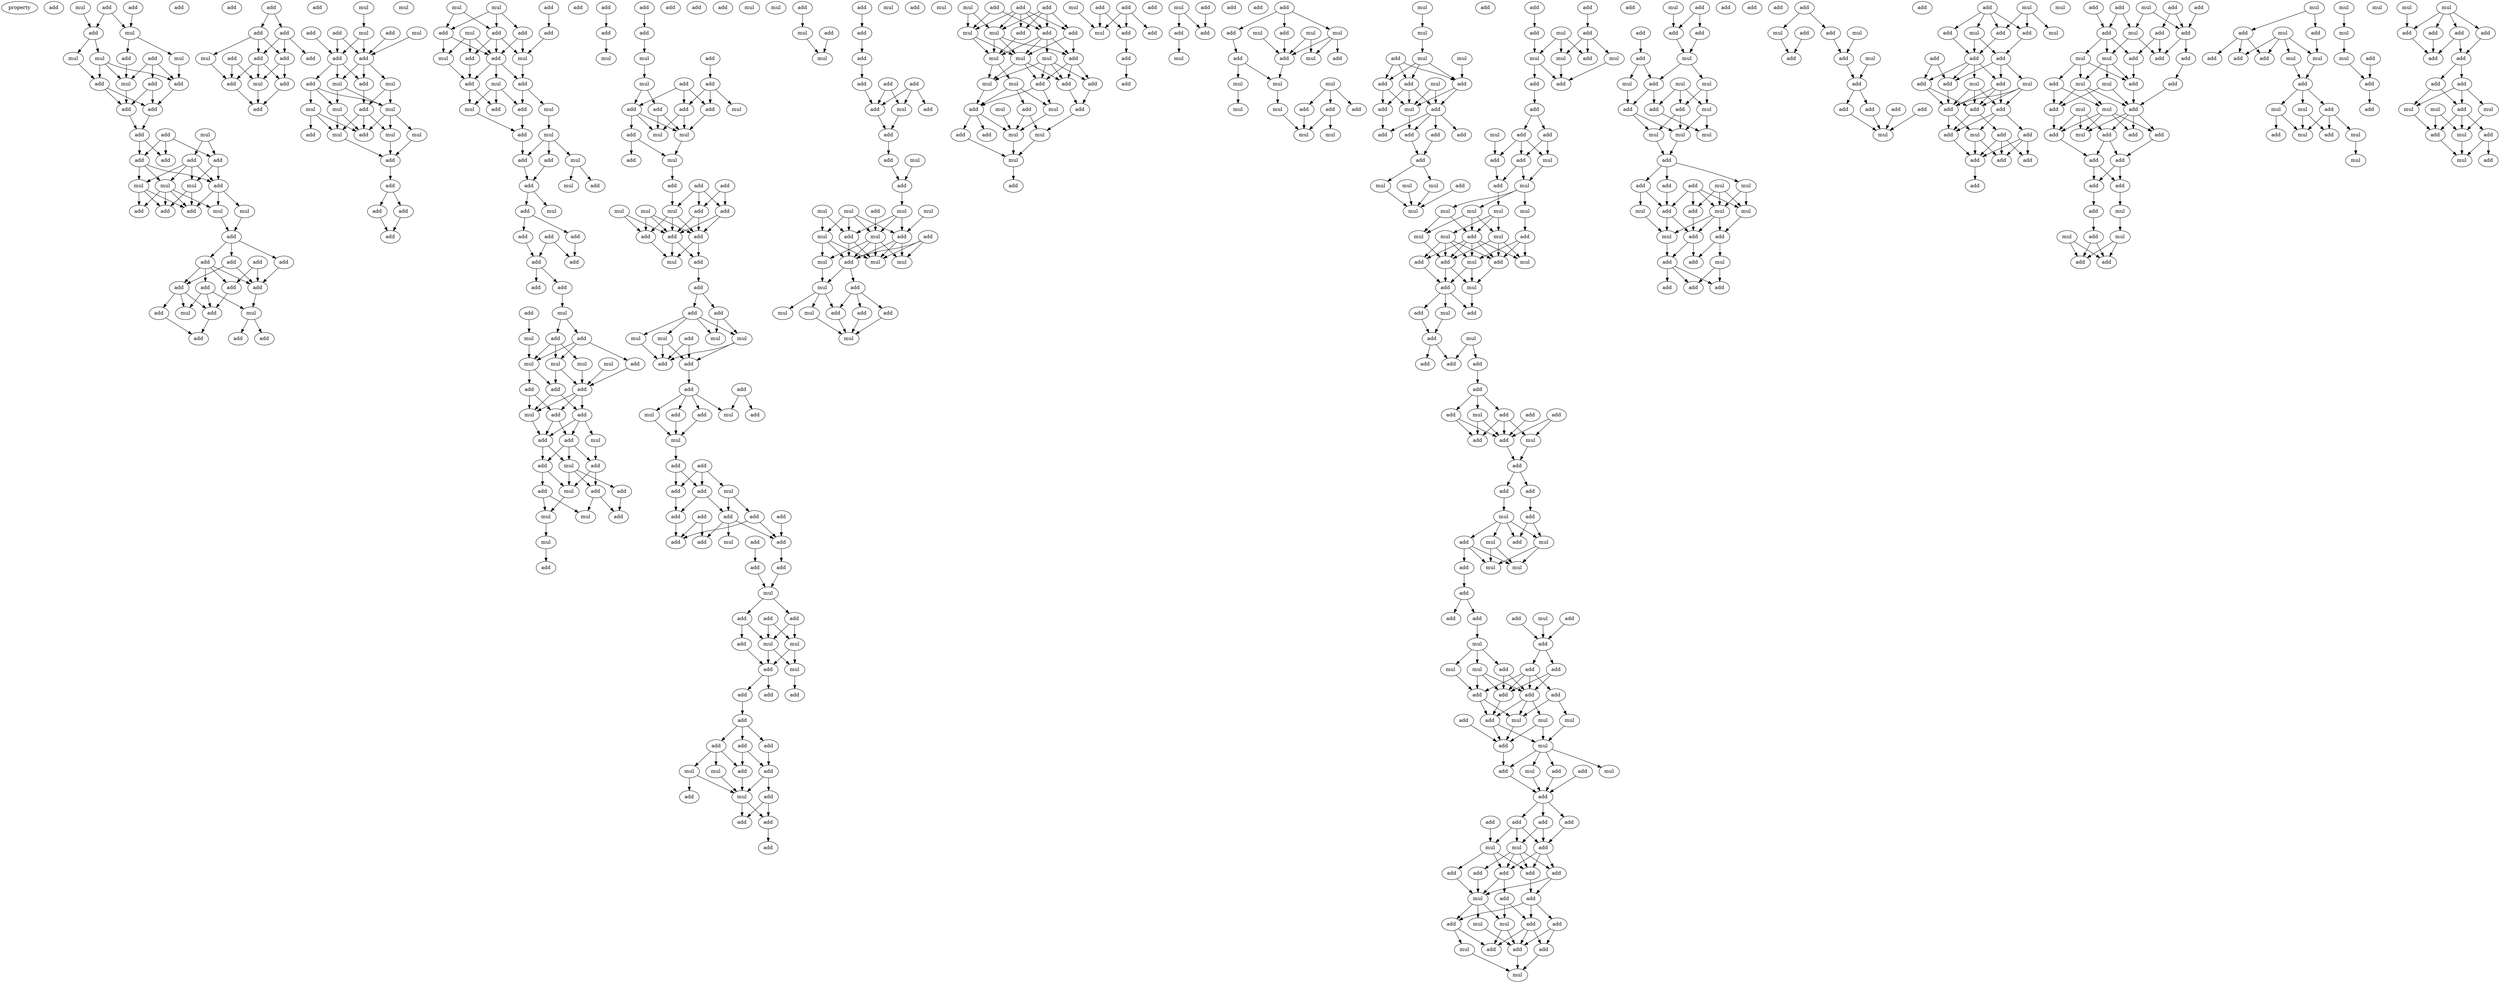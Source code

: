digraph {
    node [fontcolor=black]
    property [mul=2,lf=1.7]
    0 [ label = add ];
    1 [ label = add ];
    2 [ label = add ];
    3 [ label = mul ];
    4 [ label = add ];
    5 [ label = mul ];
    6 [ label = mul ];
    7 [ label = mul ];
    8 [ label = add ];
    9 [ label = mul ];
    10 [ label = add ];
    11 [ label = add ];
    12 [ label = add ];
    13 [ label = add ];
    14 [ label = mul ];
    15 [ label = add ];
    16 [ label = add ];
    17 [ label = add ];
    18 [ label = mul ];
    19 [ label = add ];
    20 [ label = add ];
    21 [ label = add ];
    22 [ label = add ];
    23 [ label = add ];
    24 [ label = add ];
    25 [ label = mul ];
    26 [ label = add ];
    27 [ label = mul ];
    28 [ label = mul ];
    29 [ label = mul ];
    30 [ label = add ];
    31 [ label = add ];
    32 [ label = add ];
    33 [ label = mul ];
    34 [ label = add ];
    35 [ label = add ];
    36 [ label = add ];
    37 [ label = add ];
    38 [ label = add ];
    39 [ label = add ];
    40 [ label = add ];
    41 [ label = add ];
    42 [ label = add ];
    43 [ label = mul ];
    44 [ label = mul ];
    45 [ label = add ];
    46 [ label = add ];
    47 [ label = add ];
    48 [ label = add ];
    49 [ label = add ];
    50 [ label = add ];
    51 [ label = add ];
    52 [ label = add ];
    53 [ label = add ];
    54 [ label = add ];
    55 [ label = mul ];
    56 [ label = add ];
    57 [ label = add ];
    58 [ label = add ];
    59 [ label = add ];
    60 [ label = add ];
    61 [ label = mul ];
    62 [ label = add ];
    63 [ label = add ];
    64 [ label = mul ];
    65 [ label = mul ];
    66 [ label = add ];
    67 [ label = add ];
    68 [ label = mul ];
    69 [ label = add ];
    70 [ label = add ];
    71 [ label = add ];
    72 [ label = add ];
    73 [ label = add ];
    74 [ label = mul ];
    75 [ label = mul ];
    76 [ label = mul ];
    77 [ label = mul ];
    78 [ label = mul ];
    79 [ label = add ];
    80 [ label = mul ];
    81 [ label = mul ];
    82 [ label = add ];
    83 [ label = mul ];
    84 [ label = add ];
    85 [ label = add ];
    86 [ label = add ];
    87 [ label = add ];
    88 [ label = add ];
    89 [ label = mul ];
    90 [ label = add ];
    91 [ label = mul ];
    92 [ label = mul ];
    93 [ label = add ];
    94 [ label = add ];
    95 [ label = add ];
    96 [ label = add ];
    97 [ label = add ];
    98 [ label = mul ];
    99 [ label = add ];
    100 [ label = mul ];
    101 [ label = add ];
    102 [ label = mul ];
    103 [ label = mul ];
    104 [ label = add ];
    105 [ label = add ];
    106 [ label = mul ];
    107 [ label = mul ];
    108 [ label = add ];
    109 [ label = add ];
    110 [ label = mul ];
    111 [ label = add ];
    112 [ label = mul ];
    113 [ label = add ];
    114 [ label = add ];
    115 [ label = mul ];
    116 [ label = add ];
    117 [ label = add ];
    118 [ label = add ];
    119 [ label = mul ];
    120 [ label = add ];
    121 [ label = add ];
    122 [ label = add ];
    123 [ label = add ];
    124 [ label = add ];
    125 [ label = add ];
    126 [ label = add ];
    127 [ label = add ];
    128 [ label = mul ];
    129 [ label = add ];
    130 [ label = mul ];
    131 [ label = add ];
    132 [ label = add ];
    133 [ label = mul ];
    134 [ label = add ];
    135 [ label = mul ];
    136 [ label = mul ];
    137 [ label = mul ];
    138 [ label = add ];
    139 [ label = add ];
    140 [ label = add ];
    141 [ label = add ];
    142 [ label = mul ];
    143 [ label = add ];
    144 [ label = add ];
    145 [ label = mul ];
    146 [ label = add ];
    147 [ label = mul ];
    148 [ label = add ];
    149 [ label = add ];
    150 [ label = add ];
    151 [ label = add ];
    152 [ label = mul ];
    153 [ label = add ];
    154 [ label = mul ];
    155 [ label = add ];
    156 [ label = mul ];
    157 [ label = mul ];
    158 [ label = add ];
    159 [ label = add ];
    160 [ label = add ];
    161 [ label = add ];
    162 [ label = mul ];
    163 [ label = add ];
    164 [ label = add ];
    165 [ label = add ];
    166 [ label = mul ];
    167 [ label = add ];
    168 [ label = add ];
    169 [ label = mul ];
    170 [ label = add ];
    171 [ label = add ];
    172 [ label = add ];
    173 [ label = add ];
    174 [ label = add ];
    175 [ label = mul ];
    176 [ label = add ];
    177 [ label = mul ];
    178 [ label = mul ];
    179 [ label = add ];
    180 [ label = mul ];
    181 [ label = add ];
    182 [ label = add ];
    183 [ label = add ];
    184 [ label = mul ];
    185 [ label = add ];
    186 [ label = mul ];
    187 [ label = add ];
    188 [ label = mul ];
    189 [ label = add ];
    190 [ label = add ];
    191 [ label = add ];
    192 [ label = add ];
    193 [ label = mul ];
    194 [ label = add ];
    195 [ label = add ];
    196 [ label = add ];
    197 [ label = add ];
    198 [ label = mul ];
    199 [ label = mul ];
    200 [ label = add ];
    201 [ label = mul ];
    202 [ label = mul ];
    203 [ label = add ];
    204 [ label = add ];
    205 [ label = add ];
    206 [ label = add ];
    207 [ label = mul ];
    208 [ label = add ];
    209 [ label = mul ];
    210 [ label = add ];
    211 [ label = add ];
    212 [ label = mul ];
    213 [ label = add ];
    214 [ label = add ];
    215 [ label = add ];
    216 [ label = mul ];
    217 [ label = add ];
    218 [ label = add ];
    219 [ label = add ];
    220 [ label = add ];
    221 [ label = add ];
    222 [ label = add ];
    223 [ label = mul ];
    224 [ label = add ];
    225 [ label = add ];
    226 [ label = add ];
    227 [ label = add ];
    228 [ label = add ];
    229 [ label = add ];
    230 [ label = mul ];
    231 [ label = add ];
    232 [ label = add ];
    233 [ label = add ];
    234 [ label = mul ];
    235 [ label = add ];
    236 [ label = mul ];
    237 [ label = mul ];
    238 [ label = add ];
    239 [ label = add ];
    240 [ label = add ];
    241 [ label = add ];
    242 [ label = add ];
    243 [ label = mul ];
    244 [ label = add ];
    245 [ label = add ];
    246 [ label = add ];
    247 [ label = add ];
    248 [ label = mul ];
    249 [ label = mul ];
    250 [ label = add ];
    251 [ label = add ];
    252 [ label = mul ];
    253 [ label = add ];
    254 [ label = add ];
    255 [ label = add ];
    256 [ label = mul ];
    257 [ label = add ];
    258 [ label = add ];
    259 [ label = add ];
    260 [ label = add ];
    261 [ label = mul ];
    262 [ label = mul ];
    263 [ label = add ];
    264 [ label = mul ];
    265 [ label = add ];
    266 [ label = add ];
    267 [ label = add ];
    268 [ label = add ];
    269 [ label = add ];
    270 [ label = add ];
    271 [ label = mul ];
    272 [ label = add ];
    273 [ label = add ];
    274 [ label = mul ];
    275 [ label = add ];
    276 [ label = mul ];
    277 [ label = add ];
    278 [ label = mul ];
    279 [ label = mul ];
    280 [ label = mul ];
    281 [ label = add ];
    282 [ label = mul ];
    283 [ label = add ];
    284 [ label = mul ];
    285 [ label = mul ];
    286 [ label = add ];
    287 [ label = add ];
    288 [ label = mul ];
    289 [ label = add ];
    290 [ label = mul ];
    291 [ label = mul ];
    292 [ label = add ];
    293 [ label = mul ];
    294 [ label = mul ];
    295 [ label = add ];
    296 [ label = add ];
    297 [ label = mul ];
    298 [ label = add ];
    299 [ label = mul ];
    300 [ label = add ];
    301 [ label = mul ];
    302 [ label = add ];
    303 [ label = add ];
    304 [ label = mul ];
    305 [ label = mul ];
    306 [ label = add ];
    307 [ label = add ];
    308 [ label = add ];
    309 [ label = add ];
    310 [ label = mul ];
    311 [ label = mul ];
    312 [ label = mul ];
    313 [ label = add ];
    314 [ label = mul ];
    315 [ label = add ];
    316 [ label = mul ];
    317 [ label = add ];
    318 [ label = add ];
    319 [ label = mul ];
    320 [ label = add ];
    321 [ label = add ];
    322 [ label = mul ];
    323 [ label = add ];
    324 [ label = mul ];
    325 [ label = add ];
    326 [ label = mul ];
    327 [ label = mul ];
    328 [ label = add ];
    329 [ label = mul ];
    330 [ label = add ];
    331 [ label = add ];
    332 [ label = add ];
    333 [ label = mul ];
    334 [ label = add ];
    335 [ label = add ];
    336 [ label = add ];
    337 [ label = add ];
    338 [ label = mul ];
    339 [ label = add ];
    340 [ label = add ];
    341 [ label = add ];
    342 [ label = mul ];
    343 [ label = add ];
    344 [ label = add ];
    345 [ label = add ];
    346 [ label = mul ];
    347 [ label = mul ];
    348 [ label = add ];
    349 [ label = add ];
    350 [ label = mul ];
    351 [ label = add ];
    352 [ label = add ];
    353 [ label = add ];
    354 [ label = mul ];
    355 [ label = mul ];
    356 [ label = mul ];
    357 [ label = mul ];
    358 [ label = mul ];
    359 [ label = mul ];
    360 [ label = add ];
    361 [ label = add ];
    362 [ label = add ];
    363 [ label = mul ];
    364 [ label = mul ];
    365 [ label = mul ];
    366 [ label = mul ];
    367 [ label = mul ];
    368 [ label = add ];
    369 [ label = mul ];
    370 [ label = mul ];
    371 [ label = add ];
    372 [ label = add ];
    373 [ label = add ];
    374 [ label = add ];
    375 [ label = mul ];
    376 [ label = add ];
    377 [ label = add ];
    378 [ label = add ];
    379 [ label = add ];
    380 [ label = add ];
    381 [ label = add ];
    382 [ label = add ];
    383 [ label = mul ];
    384 [ label = mul ];
    385 [ label = mul ];
    386 [ label = add ];
    387 [ label = mul ];
    388 [ label = add ];
    389 [ label = add ];
    390 [ label = mul ];
    391 [ label = add ];
    392 [ label = add ];
    393 [ label = mul ];
    394 [ label = add ];
    395 [ label = mul ];
    396 [ label = mul ];
    397 [ label = add ];
    398 [ label = add ];
    399 [ label = add ];
    400 [ label = mul ];
    401 [ label = add ];
    402 [ label = add ];
    403 [ label = mul ];
    404 [ label = add ];
    405 [ label = add ];
    406 [ label = mul ];
    407 [ label = add ];
    408 [ label = mul ];
    409 [ label = mul ];
    410 [ label = mul ];
    411 [ label = mul ];
    412 [ label = add ];
    413 [ label = mul ];
    414 [ label = mul ];
    415 [ label = add ];
    416 [ label = mul ];
    417 [ label = add ];
    418 [ label = mul ];
    419 [ label = add ];
    420 [ label = mul ];
    421 [ label = add ];
    422 [ label = add ];
    423 [ label = mul ];
    424 [ label = add ];
    425 [ label = mul ];
    426 [ label = add ];
    427 [ label = add ];
    428 [ label = add ];
    429 [ label = mul ];
    430 [ label = add ];
    431 [ label = add ];
    432 [ label = add ];
    433 [ label = add ];
    434 [ label = add ];
    435 [ label = add ];
    436 [ label = mul ];
    437 [ label = add ];
    438 [ label = add ];
    439 [ label = add ];
    440 [ label = add ];
    441 [ label = mul ];
    442 [ label = add ];
    443 [ label = add ];
    444 [ label = add ];
    445 [ label = add ];
    446 [ label = mul ];
    447 [ label = add ];
    448 [ label = mul ];
    449 [ label = add ];
    450 [ label = mul ];
    451 [ label = mul ];
    452 [ label = mul ];
    453 [ label = add ];
    454 [ label = add ];
    455 [ label = add ];
    456 [ label = add ];
    457 [ label = mul ];
    458 [ label = add ];
    459 [ label = add ];
    460 [ label = mul ];
    461 [ label = add ];
    462 [ label = mul ];
    463 [ label = mul ];
    464 [ label = add ];
    465 [ label = add ];
    466 [ label = add ];
    467 [ label = add ];
    468 [ label = add ];
    469 [ label = add ];
    470 [ label = add ];
    471 [ label = mul ];
    472 [ label = mul ];
    473 [ label = mul ];
    474 [ label = add ];
    475 [ label = add ];
    476 [ label = mul ];
    477 [ label = add ];
    478 [ label = add ];
    479 [ label = mul ];
    480 [ label = mul ];
    481 [ label = add ];
    482 [ label = add ];
    483 [ label = add ];
    484 [ label = add ];
    485 [ label = add ];
    486 [ label = add ];
    487 [ label = add ];
    488 [ label = mul ];
    489 [ label = mul ];
    490 [ label = add ];
    491 [ label = add ];
    492 [ label = add ];
    493 [ label = add ];
    494 [ label = add ];
    495 [ label = add ];
    496 [ label = add ];
    497 [ label = add ];
    498 [ label = mul ];
    499 [ label = add ];
    500 [ label = mul ];
    501 [ label = add ];
    502 [ label = mul ];
    503 [ label = add ];
    504 [ label = add ];
    505 [ label = add ];
    506 [ label = mul ];
    507 [ label = add ];
    508 [ label = mul ];
    509 [ label = mul ];
    510 [ label = add ];
    511 [ label = add ];
    512 [ label = add ];
    513 [ label = add ];
    514 [ label = add ];
    515 [ label = mul ];
    516 [ label = add ];
    517 [ label = add ];
    518 [ label = mul ];
    519 [ label = mul ];
    520 [ label = mul ];
    521 [ label = add ];
    522 [ label = mul ];
    523 [ label = add ];
    524 [ label = add ];
    525 [ label = mul ];
    526 [ label = mul ];
    527 [ label = mul ];
    528 [ label = add ];
    529 [ label = mul ];
    530 [ label = add ];
    531 [ label = add ];
    532 [ label = add ];
    533 [ label = mul ];
    534 [ label = add ];
    535 [ label = add ];
    536 [ label = mul ];
    537 [ label = mul ];
    538 [ label = mul ];
    539 [ label = mul ];
    540 [ label = add ];
    541 [ label = add ];
    542 [ label = mul ];
    543 [ label = add ];
    544 [ label = add ];
    545 [ label = add ];
    546 [ label = add ];
    547 [ label = add ];
    548 [ label = add ];
    549 [ label = add ];
    550 [ label = add ];
    551 [ label = mul ];
    552 [ label = mul ];
    553 [ label = add ];
    554 [ label = add ];
    555 [ label = add ];
    556 [ label = mul ];
    557 [ label = add ];
    558 [ label = add ];
    559 [ label = add ];
    560 [ label = add ];
    561 [ label = add ];
    562 [ label = add ];
    563 [ label = add ];
    564 [ label = mul ];
    565 [ label = add ];
    566 [ label = mul ];
    567 [ label = add ];
    568 [ label = mul ];
    569 [ label = mul ];
    570 [ label = add ];
    571 [ label = add ];
    572 [ label = add ];
    573 [ label = add ];
    574 [ label = add ];
    575 [ label = mul ];
    576 [ label = mul ];
    577 [ label = add ];
    578 [ label = add ];
    579 [ label = add ];
    580 [ label = add ];
    581 [ label = add ];
    582 [ label = add ];
    583 [ label = add ];
    584 [ label = mul ];
    585 [ label = add ];
    586 [ label = add ];
    587 [ label = mul ];
    588 [ label = add ];
    589 [ label = add ];
    590 [ label = add ];
    591 [ label = add ];
    592 [ label = add ];
    593 [ label = add ];
    594 [ label = add ];
    595 [ label = mul ];
    596 [ label = add ];
    597 [ label = add ];
    598 [ label = add ];
    599 [ label = mul ];
    600 [ label = add ];
    601 [ label = add ];
    602 [ label = add ];
    603 [ label = mul ];
    604 [ label = mul ];
    605 [ label = add ];
    606 [ label = mul ];
    607 [ label = add ];
    608 [ label = mul ];
    609 [ label = add ];
    610 [ label = add ];
    611 [ label = mul ];
    612 [ label = add ];
    613 [ label = add ];
    614 [ label = mul ];
    615 [ label = add ];
    616 [ label = add ];
    617 [ label = add ];
    618 [ label = add ];
    619 [ label = mul ];
    620 [ label = add ];
    621 [ label = add ];
    622 [ label = add ];
    623 [ label = add ];
    624 [ label = mul ];
    625 [ label = add ];
    626 [ label = mul ];
    627 [ label = add ];
    628 [ label = mul ];
    629 [ label = add ];
    630 [ label = add ];
    631 [ label = mul ];
    632 [ label = add ];
    633 [ label = mul ];
    634 [ label = add ];
    635 [ label = add ];
    636 [ label = mul ];
    637 [ label = add ];
    638 [ label = mul ];
    639 [ label = add ];
    640 [ label = add ];
    641 [ label = mul ];
    642 [ label = mul ];
    643 [ label = add ];
    644 [ label = add ];
    645 [ label = mul ];
    646 [ label = mul ];
    647 [ label = add ];
    648 [ label = mul ];
    649 [ label = mul ];
    650 [ label = mul ];
    651 [ label = mul ];
    652 [ label = add ];
    653 [ label = mul ];
    654 [ label = add ];
    655 [ label = add ];
    656 [ label = mul ];
    657 [ label = mul ];
    658 [ label = add ];
    659 [ label = add ];
    660 [ label = add ];
    661 [ label = add ];
    662 [ label = add ];
    663 [ label = add ];
    664 [ label = add ];
    665 [ label = add ];
    666 [ label = mul ];
    667 [ label = mul ];
    668 [ label = mul ];
    669 [ label = add ];
    670 [ label = mul ];
    671 [ label = add ];
    672 [ label = add ];
    673 [ label = mul ];
    674 [ label = add ];
    1 -> 5 [ name = 0 ];
    2 -> 4 [ name = 1 ];
    2 -> 5 [ name = 2 ];
    3 -> 4 [ name = 3 ];
    4 -> 6 [ name = 4 ];
    4 -> 9 [ name = 5 ];
    5 -> 7 [ name = 6 ];
    5 -> 10 [ name = 7 ];
    6 -> 13 [ name = 8 ];
    7 -> 11 [ name = 9 ];
    8 -> 11 [ name = 10 ];
    8 -> 12 [ name = 11 ];
    8 -> 14 [ name = 12 ];
    9 -> 11 [ name = 13 ];
    9 -> 13 [ name = 14 ];
    9 -> 14 [ name = 15 ];
    10 -> 14 [ name = 16 ];
    11 -> 16 [ name = 17 ];
    12 -> 15 [ name = 18 ];
    12 -> 16 [ name = 19 ];
    13 -> 15 [ name = 20 ];
    13 -> 16 [ name = 21 ];
    14 -> 15 [ name = 22 ];
    15 -> 17 [ name = 23 ];
    16 -> 17 [ name = 24 ];
    17 -> 21 [ name = 25 ];
    17 -> 23 [ name = 26 ];
    18 -> 22 [ name = 27 ];
    18 -> 24 [ name = 28 ];
    19 -> 21 [ name = 29 ];
    19 -> 22 [ name = 30 ];
    19 -> 23 [ name = 31 ];
    22 -> 26 [ name = 32 ];
    22 -> 28 [ name = 33 ];
    23 -> 25 [ name = 34 ];
    23 -> 26 [ name = 35 ];
    23 -> 27 [ name = 36 ];
    24 -> 25 [ name = 37 ];
    24 -> 26 [ name = 38 ];
    24 -> 27 [ name = 39 ];
    24 -> 28 [ name = 40 ];
    25 -> 29 [ name = 41 ];
    25 -> 30 [ name = 42 ];
    25 -> 31 [ name = 43 ];
    25 -> 32 [ name = 44 ];
    26 -> 29 [ name = 45 ];
    26 -> 31 [ name = 46 ];
    26 -> 33 [ name = 47 ];
    27 -> 30 [ name = 48 ];
    27 -> 31 [ name = 49 ];
    27 -> 32 [ name = 50 ];
    28 -> 31 [ name = 51 ];
    28 -> 32 [ name = 52 ];
    29 -> 34 [ name = 53 ];
    33 -> 34 [ name = 54 ];
    34 -> 35 [ name = 55 ];
    34 -> 36 [ name = 56 ];
    34 -> 38 [ name = 57 ];
    35 -> 39 [ name = 58 ];
    36 -> 39 [ name = 59 ];
    36 -> 40 [ name = 60 ];
    37 -> 39 [ name = 61 ];
    37 -> 42 [ name = 62 ];
    38 -> 39 [ name = 63 ];
    38 -> 40 [ name = 64 ];
    38 -> 41 [ name = 65 ];
    38 -> 42 [ name = 66 ];
    39 -> 44 [ name = 67 ];
    40 -> 43 [ name = 68 ];
    40 -> 45 [ name = 69 ];
    40 -> 46 [ name = 70 ];
    41 -> 43 [ name = 71 ];
    41 -> 44 [ name = 72 ];
    41 -> 45 [ name = 73 ];
    42 -> 45 [ name = 74 ];
    44 -> 47 [ name = 75 ];
    44 -> 49 [ name = 76 ];
    45 -> 48 [ name = 77 ];
    46 -> 48 [ name = 78 ];
    51 -> 52 [ name = 79 ];
    51 -> 53 [ name = 80 ];
    52 -> 54 [ name = 81 ];
    52 -> 57 [ name = 82 ];
    52 -> 58 [ name = 83 ];
    53 -> 54 [ name = 84 ];
    53 -> 55 [ name = 85 ];
    53 -> 57 [ name = 86 ];
    54 -> 59 [ name = 87 ];
    54 -> 60 [ name = 88 ];
    54 -> 61 [ name = 89 ];
    55 -> 59 [ name = 90 ];
    56 -> 59 [ name = 91 ];
    56 -> 61 [ name = 92 ];
    57 -> 60 [ name = 93 ];
    57 -> 61 [ name = 94 ];
    59 -> 62 [ name = 95 ];
    60 -> 62 [ name = 96 ];
    61 -> 62 [ name = 97 ];
    64 -> 68 [ name = 98 ];
    65 -> 70 [ name = 99 ];
    66 -> 71 [ name = 100 ];
    67 -> 70 [ name = 101 ];
    67 -> 71 [ name = 102 ];
    68 -> 70 [ name = 103 ];
    68 -> 71 [ name = 104 ];
    69 -> 70 [ name = 105 ];
    70 -> 73 [ name = 106 ];
    70 -> 74 [ name = 107 ];
    70 -> 75 [ name = 108 ];
    71 -> 72 [ name = 109 ];
    71 -> 73 [ name = 110 ];
    71 -> 75 [ name = 111 ];
    72 -> 76 [ name = 112 ];
    72 -> 77 [ name = 113 ];
    72 -> 78 [ name = 114 ];
    73 -> 79 [ name = 115 ];
    74 -> 78 [ name = 116 ];
    74 -> 79 [ name = 117 ];
    75 -> 76 [ name = 118 ];
    75 -> 78 [ name = 119 ];
    76 -> 81 [ name = 120 ];
    76 -> 84 [ name = 121 ];
    77 -> 81 [ name = 122 ];
    77 -> 82 [ name = 123 ];
    77 -> 84 [ name = 124 ];
    78 -> 80 [ name = 125 ];
    78 -> 83 [ name = 126 ];
    78 -> 84 [ name = 127 ];
    79 -> 80 [ name = 128 ];
    79 -> 81 [ name = 129 ];
    79 -> 84 [ name = 130 ];
    80 -> 85 [ name = 131 ];
    81 -> 85 [ name = 132 ];
    83 -> 85 [ name = 133 ];
    85 -> 86 [ name = 134 ];
    86 -> 87 [ name = 135 ];
    86 -> 88 [ name = 136 ];
    87 -> 90 [ name = 137 ];
    88 -> 90 [ name = 138 ];
    91 -> 94 [ name = 139 ];
    91 -> 97 [ name = 140 ];
    92 -> 94 [ name = 141 ];
    92 -> 96 [ name = 142 ];
    92 -> 97 [ name = 143 ];
    93 -> 95 [ name = 144 ];
    94 -> 99 [ name = 145 ];
    94 -> 102 [ name = 146 ];
    95 -> 100 [ name = 147 ];
    96 -> 99 [ name = 148 ];
    96 -> 100 [ name = 149 ];
    97 -> 99 [ name = 150 ];
    97 -> 100 [ name = 151 ];
    97 -> 101 [ name = 152 ];
    98 -> 99 [ name = 153 ];
    98 -> 101 [ name = 154 ];
    98 -> 102 [ name = 155 ];
    99 -> 103 [ name = 156 ];
    99 -> 104 [ name = 157 ];
    99 -> 105 [ name = 158 ];
    100 -> 104 [ name = 159 ];
    101 -> 105 [ name = 160 ];
    102 -> 105 [ name = 161 ];
    103 -> 107 [ name = 162 ];
    103 -> 108 [ name = 163 ];
    103 -> 109 [ name = 164 ];
    104 -> 106 [ name = 165 ];
    104 -> 108 [ name = 166 ];
    105 -> 107 [ name = 167 ];
    105 -> 109 [ name = 168 ];
    106 -> 110 [ name = 169 ];
    107 -> 111 [ name = 170 ];
    108 -> 111 [ name = 171 ];
    110 -> 112 [ name = 172 ];
    110 -> 113 [ name = 173 ];
    110 -> 114 [ name = 174 ];
    111 -> 113 [ name = 175 ];
    112 -> 115 [ name = 176 ];
    112 -> 116 [ name = 177 ];
    113 -> 117 [ name = 178 ];
    114 -> 117 [ name = 179 ];
    117 -> 118 [ name = 180 ];
    117 -> 119 [ name = 181 ];
    118 -> 121 [ name = 182 ];
    118 -> 122 [ name = 183 ];
    120 -> 123 [ name = 184 ];
    120 -> 124 [ name = 185 ];
    121 -> 123 [ name = 186 ];
    122 -> 124 [ name = 187 ];
    124 -> 126 [ name = 188 ];
    124 -> 127 [ name = 189 ];
    127 -> 128 [ name = 190 ];
    128 -> 131 [ name = 191 ];
    128 -> 132 [ name = 192 ];
    129 -> 130 [ name = 193 ];
    130 -> 136 [ name = 194 ];
    131 -> 133 [ name = 195 ];
    131 -> 135 [ name = 196 ];
    131 -> 136 [ name = 197 ];
    132 -> 133 [ name = 198 ];
    132 -> 134 [ name = 199 ];
    132 -> 136 [ name = 200 ];
    133 -> 139 [ name = 201 ];
    133 -> 140 [ name = 202 ];
    134 -> 140 [ name = 203 ];
    135 -> 140 [ name = 204 ];
    136 -> 138 [ name = 205 ];
    136 -> 139 [ name = 206 ];
    137 -> 140 [ name = 207 ];
    138 -> 141 [ name = 208 ];
    138 -> 142 [ name = 209 ];
    139 -> 142 [ name = 210 ];
    139 -> 143 [ name = 211 ];
    140 -> 141 [ name = 212 ];
    140 -> 142 [ name = 213 ];
    140 -> 143 [ name = 214 ];
    141 -> 144 [ name = 215 ];
    141 -> 146 [ name = 216 ];
    142 -> 144 [ name = 217 ];
    143 -> 144 [ name = 218 ];
    143 -> 145 [ name = 219 ];
    143 -> 146 [ name = 220 ];
    144 -> 147 [ name = 221 ];
    144 -> 149 [ name = 222 ];
    145 -> 148 [ name = 223 ];
    146 -> 147 [ name = 224 ];
    146 -> 148 [ name = 225 ];
    146 -> 149 [ name = 226 ];
    147 -> 151 [ name = 227 ];
    147 -> 152 [ name = 228 ];
    147 -> 153 [ name = 229 ];
    148 -> 151 [ name = 230 ];
    148 -> 152 [ name = 231 ];
    149 -> 150 [ name = 232 ];
    149 -> 152 [ name = 233 ];
    150 -> 154 [ name = 234 ];
    150 -> 156 [ name = 235 ];
    151 -> 155 [ name = 236 ];
    151 -> 156 [ name = 237 ];
    152 -> 154 [ name = 238 ];
    153 -> 155 [ name = 239 ];
    154 -> 157 [ name = 240 ];
    157 -> 158 [ name = 241 ];
    159 -> 160 [ name = 242 ];
    160 -> 162 [ name = 243 ];
    161 -> 165 [ name = 244 ];
    165 -> 166 [ name = 245 ];
    166 -> 169 [ name = 246 ];
    167 -> 170 [ name = 247 ];
    168 -> 171 [ name = 248 ];
    168 -> 172 [ name = 249 ];
    168 -> 174 [ name = 250 ];
    169 -> 173 [ name = 251 ];
    169 -> 174 [ name = 252 ];
    170 -> 171 [ name = 253 ];
    170 -> 172 [ name = 254 ];
    170 -> 175 [ name = 255 ];
    171 -> 178 [ name = 256 ];
    172 -> 177 [ name = 257 ];
    172 -> 178 [ name = 258 ];
    173 -> 177 [ name = 259 ];
    173 -> 178 [ name = 260 ];
    174 -> 176 [ name = 261 ];
    174 -> 177 [ name = 262 ];
    174 -> 178 [ name = 263 ];
    176 -> 179 [ name = 264 ];
    176 -> 180 [ name = 265 ];
    178 -> 180 [ name = 266 ];
    180 -> 181 [ name = 267 ];
    181 -> 184 [ name = 268 ];
    182 -> 185 [ name = 269 ];
    182 -> 187 [ name = 270 ];
    183 -> 184 [ name = 271 ];
    183 -> 185 [ name = 272 ];
    183 -> 187 [ name = 273 ];
    184 -> 189 [ name = 274 ];
    184 -> 190 [ name = 275 ];
    184 -> 191 [ name = 276 ];
    185 -> 190 [ name = 277 ];
    185 -> 191 [ name = 278 ];
    186 -> 189 [ name = 279 ];
    186 -> 190 [ name = 280 ];
    186 -> 191 [ name = 281 ];
    187 -> 190 [ name = 282 ];
    187 -> 191 [ name = 283 ];
    188 -> 189 [ name = 284 ];
    188 -> 191 [ name = 285 ];
    189 -> 193 [ name = 286 ];
    190 -> 192 [ name = 287 ];
    190 -> 193 [ name = 288 ];
    191 -> 192 [ name = 289 ];
    191 -> 193 [ name = 290 ];
    192 -> 195 [ name = 291 ];
    195 -> 196 [ name = 292 ];
    195 -> 197 [ name = 293 ];
    196 -> 199 [ name = 294 ];
    196 -> 201 [ name = 295 ];
    197 -> 198 [ name = 296 ];
    197 -> 199 [ name = 297 ];
    197 -> 201 [ name = 298 ];
    197 -> 202 [ name = 299 ];
    198 -> 203 [ name = 300 ];
    198 -> 204 [ name = 301 ];
    200 -> 203 [ name = 302 ];
    200 -> 204 [ name = 303 ];
    201 -> 203 [ name = 304 ];
    201 -> 204 [ name = 305 ];
    202 -> 204 [ name = 306 ];
    203 -> 206 [ name = 307 ];
    205 -> 208 [ name = 308 ];
    205 -> 209 [ name = 309 ];
    206 -> 207 [ name = 310 ];
    206 -> 209 [ name = 311 ];
    206 -> 210 [ name = 312 ];
    206 -> 211 [ name = 313 ];
    207 -> 212 [ name = 314 ];
    210 -> 212 [ name = 315 ];
    211 -> 212 [ name = 316 ];
    212 -> 213 [ name = 317 ];
    213 -> 215 [ name = 318 ];
    213 -> 217 [ name = 319 ];
    214 -> 215 [ name = 320 ];
    214 -> 216 [ name = 321 ];
    214 -> 217 [ name = 322 ];
    215 -> 220 [ name = 323 ];
    215 -> 221 [ name = 324 ];
    216 -> 219 [ name = 325 ];
    216 -> 221 [ name = 326 ];
    217 -> 220 [ name = 327 ];
    218 -> 224 [ name = 328 ];
    218 -> 225 [ name = 329 ];
    219 -> 224 [ name = 330 ];
    219 -> 226 [ name = 331 ];
    220 -> 224 [ name = 332 ];
    221 -> 223 [ name = 333 ];
    221 -> 225 [ name = 334 ];
    221 -> 226 [ name = 335 ];
    222 -> 226 [ name = 336 ];
    226 -> 229 [ name = 337 ];
    227 -> 228 [ name = 338 ];
    228 -> 230 [ name = 339 ];
    229 -> 230 [ name = 340 ];
    230 -> 232 [ name = 341 ];
    230 -> 233 [ name = 342 ];
    231 -> 234 [ name = 343 ];
    231 -> 236 [ name = 344 ];
    232 -> 234 [ name = 345 ];
    232 -> 235 [ name = 346 ];
    233 -> 234 [ name = 347 ];
    233 -> 236 [ name = 348 ];
    234 -> 237 [ name = 349 ];
    234 -> 238 [ name = 350 ];
    235 -> 238 [ name = 351 ];
    236 -> 237 [ name = 352 ];
    236 -> 238 [ name = 353 ];
    237 -> 239 [ name = 354 ];
    238 -> 240 [ name = 355 ];
    238 -> 241 [ name = 356 ];
    240 -> 242 [ name = 357 ];
    242 -> 244 [ name = 358 ];
    242 -> 245 [ name = 359 ];
    242 -> 246 [ name = 360 ];
    244 -> 248 [ name = 361 ];
    244 -> 249 [ name = 362 ];
    244 -> 250 [ name = 363 ];
    245 -> 247 [ name = 364 ];
    246 -> 247 [ name = 365 ];
    246 -> 250 [ name = 366 ];
    247 -> 251 [ name = 367 ];
    247 -> 252 [ name = 368 ];
    248 -> 252 [ name = 369 ];
    248 -> 253 [ name = 370 ];
    249 -> 252 [ name = 371 ];
    250 -> 252 [ name = 372 ];
    251 -> 254 [ name = 373 ];
    251 -> 255 [ name = 374 ];
    252 -> 254 [ name = 375 ];
    252 -> 255 [ name = 376 ];
    255 -> 257 [ name = 377 ];
    258 -> 262 [ name = 378 ];
    259 -> 264 [ name = 379 ];
    260 -> 263 [ name = 380 ];
    262 -> 264 [ name = 381 ];
    263 -> 265 [ name = 382 ];
    265 -> 266 [ name = 383 ];
    266 -> 269 [ name = 384 ];
    267 -> 269 [ name = 385 ];
    267 -> 270 [ name = 386 ];
    267 -> 271 [ name = 387 ];
    268 -> 269 [ name = 388 ];
    268 -> 271 [ name = 389 ];
    269 -> 273 [ name = 390 ];
    271 -> 273 [ name = 391 ];
    273 -> 275 [ name = 392 ];
    275 -> 277 [ name = 393 ];
    276 -> 277 [ name = 394 ];
    277 -> 279 [ name = 395 ];
    278 -> 286 [ name = 396 ];
    279 -> 284 [ name = 397 ];
    279 -> 286 [ name = 398 ];
    279 -> 287 [ name = 399 ];
    280 -> 284 [ name = 400 ];
    280 -> 285 [ name = 401 ];
    280 -> 286 [ name = 402 ];
    280 -> 287 [ name = 403 ];
    281 -> 284 [ name = 404 ];
    282 -> 285 [ name = 405 ];
    282 -> 287 [ name = 406 ];
    283 -> 289 [ name = 407 ];
    283 -> 290 [ name = 408 ];
    283 -> 291 [ name = 409 ];
    284 -> 288 [ name = 410 ];
    284 -> 289 [ name = 411 ];
    284 -> 290 [ name = 412 ];
    284 -> 291 [ name = 413 ];
    285 -> 288 [ name = 414 ];
    285 -> 289 [ name = 415 ];
    285 -> 290 [ name = 416 ];
    286 -> 289 [ name = 417 ];
    286 -> 290 [ name = 418 ];
    286 -> 291 [ name = 419 ];
    287 -> 289 [ name = 420 ];
    287 -> 290 [ name = 421 ];
    288 -> 293 [ name = 422 ];
    289 -> 292 [ name = 423 ];
    289 -> 293 [ name = 424 ];
    292 -> 295 [ name = 425 ];
    292 -> 296 [ name = 426 ];
    292 -> 298 [ name = 427 ];
    293 -> 294 [ name = 428 ];
    293 -> 297 [ name = 429 ];
    293 -> 298 [ name = 430 ];
    295 -> 299 [ name = 431 ];
    296 -> 299 [ name = 432 ];
    297 -> 299 [ name = 433 ];
    298 -> 299 [ name = 434 ];
    300 -> 305 [ name = 435 ];
    300 -> 306 [ name = 436 ];
    300 -> 307 [ name = 437 ];
    300 -> 308 [ name = 438 ];
    301 -> 304 [ name = 439 ];
    301 -> 305 [ name = 440 ];
    302 -> 304 [ name = 441 ];
    302 -> 305 [ name = 442 ];
    302 -> 306 [ name = 443 ];
    302 -> 307 [ name = 444 ];
    302 -> 308 [ name = 445 ];
    303 -> 304 [ name = 446 ];
    303 -> 306 [ name = 447 ];
    304 -> 310 [ name = 448 ];
    304 -> 312 [ name = 449 ];
    305 -> 309 [ name = 450 ];
    305 -> 310 [ name = 451 ];
    305 -> 312 [ name = 452 ];
    306 -> 309 [ name = 453 ];
    306 -> 310 [ name = 454 ];
    306 -> 311 [ name = 455 ];
    306 -> 312 [ name = 456 ];
    307 -> 310 [ name = 457 ];
    308 -> 309 [ name = 458 ];
    308 -> 312 [ name = 459 ];
    309 -> 313 [ name = 460 ];
    309 -> 315 [ name = 461 ];
    309 -> 317 [ name = 462 ];
    310 -> 314 [ name = 463 ];
    310 -> 316 [ name = 464 ];
    311 -> 313 [ name = 465 ];
    311 -> 314 [ name = 466 ];
    311 -> 315 [ name = 467 ];
    311 -> 317 [ name = 468 ];
    312 -> 314 [ name = 469 ];
    312 -> 315 [ name = 470 ];
    312 -> 317 [ name = 471 ];
    313 -> 320 [ name = 472 ];
    314 -> 321 [ name = 473 ];
    315 -> 320 [ name = 474 ];
    316 -> 318 [ name = 475 ];
    316 -> 321 [ name = 476 ];
    316 -> 322 [ name = 477 ];
    317 -> 321 [ name = 478 ];
    317 -> 322 [ name = 479 ];
    318 -> 324 [ name = 480 ];
    318 -> 326 [ name = 481 ];
    319 -> 324 [ name = 482 ];
    320 -> 326 [ name = 483 ];
    321 -> 323 [ name = 484 ];
    321 -> 324 [ name = 485 ];
    321 -> 325 [ name = 486 ];
    322 -> 324 [ name = 487 ];
    324 -> 327 [ name = 488 ];
    325 -> 327 [ name = 489 ];
    326 -> 327 [ name = 490 ];
    327 -> 328 [ name = 491 ];
    329 -> 333 [ name = 492 ];
    330 -> 332 [ name = 493 ];
    330 -> 333 [ name = 494 ];
    330 -> 334 [ name = 495 ];
    331 -> 332 [ name = 496 ];
    331 -> 333 [ name = 497 ];
    332 -> 336 [ name = 498 ];
    336 -> 337 [ name = 499 ];
    338 -> 340 [ name = 500 ];
    338 -> 341 [ name = 501 ];
    339 -> 341 [ name = 502 ];
    340 -> 342 [ name = 503 ];
    345 -> 348 [ name = 504 ];
    345 -> 349 [ name = 505 ];
    345 -> 350 [ name = 506 ];
    346 -> 353 [ name = 507 ];
    347 -> 353 [ name = 508 ];
    347 -> 354 [ name = 509 ];
    348 -> 352 [ name = 510 ];
    349 -> 353 [ name = 511 ];
    350 -> 351 [ name = 512 ];
    350 -> 353 [ name = 513 ];
    350 -> 354 [ name = 514 ];
    352 -> 356 [ name = 515 ];
    352 -> 357 [ name = 516 ];
    353 -> 356 [ name = 517 ];
    355 -> 360 [ name = 518 ];
    355 -> 361 [ name = 519 ];
    355 -> 362 [ name = 520 ];
    356 -> 358 [ name = 521 ];
    357 -> 359 [ name = 522 ];
    358 -> 364 [ name = 523 ];
    360 -> 363 [ name = 524 ];
    360 -> 364 [ name = 525 ];
    362 -> 364 [ name = 526 ];
    365 -> 366 [ name = 527 ];
    366 -> 367 [ name = 528 ];
    367 -> 371 [ name = 529 ];
    367 -> 372 [ name = 530 ];
    367 -> 373 [ name = 531 ];
    368 -> 371 [ name = 532 ];
    368 -> 372 [ name = 533 ];
    368 -> 373 [ name = 534 ];
    369 -> 373 [ name = 535 ];
    370 -> 375 [ name = 536 ];
    370 -> 376 [ name = 537 ];
    371 -> 374 [ name = 538 ];
    371 -> 375 [ name = 539 ];
    372 -> 374 [ name = 540 ];
    372 -> 375 [ name = 541 ];
    372 -> 376 [ name = 542 ];
    373 -> 375 [ name = 543 ];
    373 -> 376 [ name = 544 ];
    374 -> 378 [ name = 545 ];
    375 -> 380 [ name = 546 ];
    376 -> 377 [ name = 547 ];
    376 -> 378 [ name = 548 ];
    376 -> 379 [ name = 549 ];
    376 -> 380 [ name = 550 ];
    377 -> 382 [ name = 551 ];
    380 -> 382 [ name = 552 ];
    382 -> 383 [ name = 553 ];
    382 -> 385 [ name = 554 ];
    383 -> 387 [ name = 555 ];
    384 -> 387 [ name = 556 ];
    385 -> 387 [ name = 557 ];
    386 -> 387 [ name = 558 ];
    388 -> 391 [ name = 559 ];
    389 -> 392 [ name = 560 ];
    390 -> 394 [ name = 561 ];
    390 -> 395 [ name = 562 ];
    390 -> 396 [ name = 563 ];
    391 -> 396 [ name = 564 ];
    392 -> 393 [ name = 565 ];
    392 -> 394 [ name = 566 ];
    392 -> 395 [ name = 567 ];
    393 -> 398 [ name = 568 ];
    395 -> 398 [ name = 569 ];
    396 -> 397 [ name = 570 ];
    396 -> 398 [ name = 571 ];
    397 -> 399 [ name = 572 ];
    399 -> 401 [ name = 573 ];
    399 -> 402 [ name = 574 ];
    400 -> 404 [ name = 575 ];
    401 -> 403 [ name = 576 ];
    401 -> 405 [ name = 577 ];
    402 -> 403 [ name = 578 ];
    402 -> 404 [ name = 579 ];
    402 -> 405 [ name = 580 ];
    403 -> 406 [ name = 581 ];
    404 -> 407 [ name = 582 ];
    405 -> 406 [ name = 583 ];
    405 -> 407 [ name = 584 ];
    406 -> 408 [ name = 585 ];
    406 -> 409 [ name = 586 ];
    406 -> 410 [ name = 587 ];
    407 -> 411 [ name = 588 ];
    408 -> 413 [ name = 589 ];
    408 -> 415 [ name = 590 ];
    408 -> 416 [ name = 591 ];
    409 -> 412 [ name = 592 ];
    410 -> 415 [ name = 593 ];
    410 -> 416 [ name = 594 ];
    411 -> 413 [ name = 595 ];
    411 -> 414 [ name = 596 ];
    411 -> 415 [ name = 597 ];
    412 -> 418 [ name = 598 ];
    412 -> 420 [ name = 599 ];
    412 -> 421 [ name = 600 ];
    413 -> 418 [ name = 601 ];
    413 -> 419 [ name = 602 ];
    413 -> 421 [ name = 603 ];
    414 -> 417 [ name = 604 ];
    414 -> 419 [ name = 605 ];
    414 -> 420 [ name = 606 ];
    414 -> 421 [ name = 607 ];
    415 -> 417 [ name = 608 ];
    415 -> 418 [ name = 609 ];
    415 -> 419 [ name = 610 ];
    415 -> 420 [ name = 611 ];
    415 -> 421 [ name = 612 ];
    416 -> 419 [ name = 613 ];
    417 -> 422 [ name = 614 ];
    419 -> 422 [ name = 615 ];
    419 -> 423 [ name = 616 ];
    420 -> 422 [ name = 617 ];
    420 -> 423 [ name = 618 ];
    421 -> 423 [ name = 619 ];
    422 -> 425 [ name = 620 ];
    422 -> 426 [ name = 621 ];
    422 -> 427 [ name = 622 ];
    423 -> 427 [ name = 623 ];
    425 -> 428 [ name = 624 ];
    426 -> 428 [ name = 625 ];
    428 -> 430 [ name = 626 ];
    428 -> 431 [ name = 627 ];
    429 -> 431 [ name = 628 ];
    429 -> 432 [ name = 629 ];
    432 -> 433 [ name = 630 ];
    433 -> 435 [ name = 631 ];
    433 -> 436 [ name = 632 ];
    433 -> 437 [ name = 633 ];
    434 -> 440 [ name = 634 ];
    435 -> 439 [ name = 635 ];
    435 -> 440 [ name = 636 ];
    435 -> 441 [ name = 637 ];
    436 -> 439 [ name = 638 ];
    436 -> 440 [ name = 639 ];
    437 -> 439 [ name = 640 ];
    437 -> 440 [ name = 641 ];
    438 -> 440 [ name = 642 ];
    438 -> 441 [ name = 643 ];
    440 -> 442 [ name = 644 ];
    441 -> 442 [ name = 645 ];
    442 -> 443 [ name = 646 ];
    442 -> 444 [ name = 647 ];
    443 -> 446 [ name = 648 ];
    444 -> 445 [ name = 649 ];
    445 -> 448 [ name = 650 ];
    445 -> 449 [ name = 651 ];
    446 -> 447 [ name = 652 ];
    446 -> 448 [ name = 653 ];
    446 -> 449 [ name = 654 ];
    446 -> 450 [ name = 655 ];
    447 -> 451 [ name = 656 ];
    447 -> 452 [ name = 657 ];
    447 -> 453 [ name = 658 ];
    448 -> 451 [ name = 659 ];
    448 -> 452 [ name = 660 ];
    450 -> 451 [ name = 661 ];
    450 -> 452 [ name = 662 ];
    453 -> 454 [ name = 663 ];
    454 -> 456 [ name = 664 ];
    454 -> 459 [ name = 665 ];
    455 -> 461 [ name = 666 ];
    456 -> 460 [ name = 667 ];
    457 -> 461 [ name = 668 ];
    458 -> 461 [ name = 669 ];
    460 -> 462 [ name = 670 ];
    460 -> 463 [ name = 671 ];
    460 -> 464 [ name = 672 ];
    461 -> 465 [ name = 673 ];
    461 -> 466 [ name = 674 ];
    462 -> 468 [ name = 675 ];
    462 -> 469 [ name = 676 ];
    462 -> 470 [ name = 677 ];
    463 -> 468 [ name = 678 ];
    464 -> 469 [ name = 679 ];
    464 -> 470 [ name = 680 ];
    465 -> 469 [ name = 681 ];
    465 -> 470 [ name = 682 ];
    466 -> 467 [ name = 683 ];
    466 -> 468 [ name = 684 ];
    466 -> 469 [ name = 685 ];
    466 -> 470 [ name = 686 ];
    467 -> 471 [ name = 687 ];
    467 -> 473 [ name = 688 ];
    468 -> 471 [ name = 689 ];
    468 -> 475 [ name = 690 ];
    469 -> 475 [ name = 691 ];
    470 -> 471 [ name = 692 ];
    470 -> 472 [ name = 693 ];
    470 -> 475 [ name = 694 ];
    471 -> 477 [ name = 695 ];
    472 -> 476 [ name = 696 ];
    472 -> 477 [ name = 697 ];
    473 -> 476 [ name = 698 ];
    474 -> 477 [ name = 699 ];
    475 -> 476 [ name = 700 ];
    475 -> 477 [ name = 701 ];
    476 -> 478 [ name = 702 ];
    476 -> 479 [ name = 703 ];
    476 -> 480 [ name = 704 ];
    476 -> 481 [ name = 705 ];
    477 -> 481 [ name = 706 ];
    478 -> 483 [ name = 707 ];
    479 -> 483 [ name = 708 ];
    481 -> 483 [ name = 709 ];
    482 -> 483 [ name = 710 ];
    483 -> 484 [ name = 711 ];
    483 -> 485 [ name = 712 ];
    483 -> 487 [ name = 713 ];
    484 -> 489 [ name = 714 ];
    484 -> 490 [ name = 715 ];
    485 -> 490 [ name = 716 ];
    486 -> 488 [ name = 717 ];
    487 -> 488 [ name = 718 ];
    487 -> 489 [ name = 719 ];
    487 -> 490 [ name = 720 ];
    488 -> 492 [ name = 721 ];
    488 -> 494 [ name = 722 ];
    488 -> 495 [ name = 723 ];
    489 -> 491 [ name = 724 ];
    489 -> 493 [ name = 725 ];
    489 -> 494 [ name = 726 ];
    489 -> 495 [ name = 727 ];
    490 -> 491 [ name = 728 ];
    490 -> 494 [ name = 729 ];
    490 -> 495 [ name = 730 ];
    491 -> 496 [ name = 731 ];
    491 -> 498 [ name = 732 ];
    492 -> 498 [ name = 733 ];
    493 -> 498 [ name = 734 ];
    494 -> 497 [ name = 735 ];
    494 -> 498 [ name = 736 ];
    495 -> 496 [ name = 737 ];
    496 -> 499 [ name = 738 ];
    496 -> 501 [ name = 739 ];
    496 -> 503 [ name = 740 ];
    497 -> 499 [ name = 741 ];
    497 -> 500 [ name = 742 ];
    498 -> 500 [ name = 743 ];
    498 -> 501 [ name = 744 ];
    498 -> 502 [ name = 745 ];
    499 -> 504 [ name = 746 ];
    499 -> 505 [ name = 747 ];
    499 -> 507 [ name = 748 ];
    500 -> 505 [ name = 749 ];
    500 -> 507 [ name = 750 ];
    501 -> 505 [ name = 751 ];
    501 -> 506 [ name = 752 ];
    502 -> 507 [ name = 753 ];
    503 -> 504 [ name = 754 ];
    503 -> 507 [ name = 755 ];
    504 -> 508 [ name = 756 ];
    506 -> 508 [ name = 757 ];
    507 -> 508 [ name = 758 ];
    509 -> 512 [ name = 759 ];
    510 -> 511 [ name = 760 ];
    510 -> 512 [ name = 761 ];
    511 -> 515 [ name = 762 ];
    512 -> 515 [ name = 763 ];
    513 -> 514 [ name = 764 ];
    514 -> 517 [ name = 765 ];
    514 -> 518 [ name = 766 ];
    515 -> 517 [ name = 767 ];
    515 -> 520 [ name = 768 ];
    517 -> 521 [ name = 769 ];
    517 -> 523 [ name = 770 ];
    518 -> 523 [ name = 771 ];
    519 -> 521 [ name = 772 ];
    519 -> 522 [ name = 773 ];
    519 -> 524 [ name = 774 ];
    520 -> 522 [ name = 775 ];
    520 -> 524 [ name = 776 ];
    521 -> 526 [ name = 777 ];
    522 -> 525 [ name = 778 ];
    522 -> 526 [ name = 779 ];
    523 -> 525 [ name = 780 ];
    523 -> 527 [ name = 781 ];
    524 -> 525 [ name = 782 ];
    524 -> 527 [ name = 783 ];
    525 -> 528 [ name = 784 ];
    527 -> 528 [ name = 785 ];
    528 -> 529 [ name = 786 ];
    528 -> 530 [ name = 787 ];
    528 -> 532 [ name = 788 ];
    529 -> 536 [ name = 789 ];
    529 -> 537 [ name = 790 ];
    530 -> 534 [ name = 791 ];
    530 -> 538 [ name = 792 ];
    531 -> 534 [ name = 793 ];
    531 -> 535 [ name = 794 ];
    531 -> 536 [ name = 795 ];
    531 -> 537 [ name = 796 ];
    532 -> 534 [ name = 797 ];
    533 -> 535 [ name = 798 ];
    533 -> 536 [ name = 799 ];
    533 -> 537 [ name = 800 ];
    534 -> 539 [ name = 801 ];
    534 -> 540 [ name = 802 ];
    535 -> 540 [ name = 803 ];
    536 -> 541 [ name = 804 ];
    537 -> 539 [ name = 805 ];
    537 -> 540 [ name = 806 ];
    537 -> 541 [ name = 807 ];
    538 -> 539 [ name = 808 ];
    539 -> 544 [ name = 809 ];
    540 -> 543 [ name = 810 ];
    540 -> 544 [ name = 811 ];
    541 -> 542 [ name = 812 ];
    541 -> 543 [ name = 813 ];
    542 -> 545 [ name = 814 ];
    542 -> 548 [ name = 815 ];
    544 -> 545 [ name = 816 ];
    544 -> 547 [ name = 817 ];
    544 -> 548 [ name = 818 ];
    550 -> 552 [ name = 819 ];
    550 -> 553 [ name = 820 ];
    551 -> 557 [ name = 821 ];
    552 -> 555 [ name = 822 ];
    553 -> 557 [ name = 823 ];
    554 -> 555 [ name = 824 ];
    556 -> 558 [ name = 825 ];
    557 -> 558 [ name = 826 ];
    558 -> 561 [ name = 827 ];
    558 -> 563 [ name = 828 ];
    559 -> 564 [ name = 829 ];
    561 -> 564 [ name = 830 ];
    562 -> 564 [ name = 831 ];
    563 -> 564 [ name = 832 ];
    565 -> 567 [ name = 833 ];
    565 -> 568 [ name = 834 ];
    565 -> 570 [ name = 835 ];
    565 -> 571 [ name = 836 ];
    566 -> 567 [ name = 837 ];
    566 -> 569 [ name = 838 ];
    566 -> 570 [ name = 839 ];
    567 -> 574 [ name = 840 ];
    568 -> 573 [ name = 841 ];
    568 -> 574 [ name = 842 ];
    570 -> 573 [ name = 843 ];
    571 -> 574 [ name = 844 ];
    572 -> 577 [ name = 845 ];
    572 -> 578 [ name = 846 ];
    573 -> 576 [ name = 847 ];
    573 -> 577 [ name = 848 ];
    573 -> 579 [ name = 849 ];
    574 -> 575 [ name = 850 ];
    574 -> 577 [ name = 851 ];
    574 -> 578 [ name = 852 ];
    574 -> 579 [ name = 853 ];
    575 -> 580 [ name = 854 ];
    575 -> 581 [ name = 855 ];
    575 -> 582 [ name = 856 ];
    576 -> 580 [ name = 857 ];
    576 -> 581 [ name = 858 ];
    576 -> 582 [ name = 859 ];
    577 -> 581 [ name = 860 ];
    578 -> 581 [ name = 861 ];
    578 -> 582 [ name = 862 ];
    579 -> 580 [ name = 863 ];
    579 -> 581 [ name = 864 ];
    579 -> 582 [ name = 865 ];
    580 -> 583 [ name = 866 ];
    580 -> 584 [ name = 867 ];
    580 -> 586 [ name = 868 ];
    581 -> 583 [ name = 869 ];
    581 -> 584 [ name = 870 ];
    582 -> 583 [ name = 871 ];
    582 -> 585 [ name = 872 ];
    583 -> 588 [ name = 873 ];
    584 -> 588 [ name = 874 ];
    584 -> 590 [ name = 875 ];
    585 -> 588 [ name = 876 ];
    585 -> 589 [ name = 877 ];
    585 -> 590 [ name = 878 ];
    586 -> 588 [ name = 879 ];
    586 -> 589 [ name = 880 ];
    586 -> 590 [ name = 881 ];
    588 -> 591 [ name = 882 ];
    592 -> 597 [ name = 883 ];
    592 -> 599 [ name = 884 ];
    593 -> 598 [ name = 885 ];
    593 -> 600 [ name = 886 ];
    594 -> 598 [ name = 887 ];
    595 -> 598 [ name = 888 ];
    595 -> 599 [ name = 889 ];
    596 -> 597 [ name = 890 ];
    597 -> 603 [ name = 891 ];
    597 -> 604 [ name = 892 ];
    597 -> 605 [ name = 893 ];
    598 -> 601 [ name = 894 ];
    598 -> 602 [ name = 895 ];
    599 -> 601 [ name = 896 ];
    599 -> 603 [ name = 897 ];
    600 -> 601 [ name = 898 ];
    600 -> 605 [ name = 899 ];
    602 -> 609 [ name = 900 ];
    603 -> 606 [ name = 901 ];
    603 -> 607 [ name = 902 ];
    603 -> 608 [ name = 903 ];
    604 -> 607 [ name = 904 ];
    604 -> 608 [ name = 905 ];
    604 -> 610 [ name = 906 ];
    605 -> 607 [ name = 907 ];
    606 -> 612 [ name = 908 ];
    606 -> 613 [ name = 909 ];
    607 -> 613 [ name = 910 ];
    608 -> 612 [ name = 911 ];
    608 -> 613 [ name = 912 ];
    608 -> 614 [ name = 913 ];
    609 -> 613 [ name = 914 ];
    610 -> 612 [ name = 915 ];
    610 -> 614 [ name = 916 ];
    611 -> 615 [ name = 917 ];
    611 -> 617 [ name = 918 ];
    611 -> 619 [ name = 919 ];
    612 -> 615 [ name = 920 ];
    613 -> 616 [ name = 921 ];
    613 -> 617 [ name = 922 ];
    613 -> 618 [ name = 923 ];
    613 -> 619 [ name = 924 ];
    614 -> 615 [ name = 925 ];
    614 -> 616 [ name = 926 ];
    614 -> 618 [ name = 927 ];
    614 -> 619 [ name = 928 ];
    615 -> 620 [ name = 929 ];
    617 -> 620 [ name = 930 ];
    617 -> 621 [ name = 931 ];
    618 -> 621 [ name = 932 ];
    620 -> 622 [ name = 933 ];
    620 -> 623 [ name = 934 ];
    621 -> 622 [ name = 935 ];
    621 -> 623 [ name = 936 ];
    622 -> 625 [ name = 937 ];
    623 -> 624 [ name = 938 ];
    624 -> 628 [ name = 939 ];
    625 -> 627 [ name = 940 ];
    626 -> 629 [ name = 941 ];
    626 -> 630 [ name = 942 ];
    627 -> 629 [ name = 943 ];
    627 -> 630 [ name = 944 ];
    628 -> 629 [ name = 945 ];
    628 -> 630 [ name = 946 ];
    631 -> 632 [ name = 947 ];
    631 -> 634 [ name = 948 ];
    632 -> 635 [ name = 949 ];
    632 -> 637 [ name = 950 ];
    632 -> 639 [ name = 951 ];
    633 -> 635 [ name = 952 ];
    633 -> 636 [ name = 953 ];
    633 -> 637 [ name = 954 ];
    633 -> 638 [ name = 955 ];
    634 -> 638 [ name = 956 ];
    636 -> 640 [ name = 957 ];
    638 -> 640 [ name = 958 ];
    640 -> 641 [ name = 959 ];
    640 -> 642 [ name = 960 ];
    640 -> 643 [ name = 961 ];
    641 -> 644 [ name = 962 ];
    641 -> 645 [ name = 963 ];
    642 -> 645 [ name = 964 ];
    642 -> 647 [ name = 965 ];
    643 -> 645 [ name = 966 ];
    643 -> 646 [ name = 967 ];
    643 -> 647 [ name = 968 ];
    646 -> 648 [ name = 969 ];
    649 -> 651 [ name = 970 ];
    651 -> 653 [ name = 971 ];
    652 -> 654 [ name = 972 ];
    653 -> 654 [ name = 973 ];
    654 -> 655 [ name = 974 ];
    656 -> 658 [ name = 975 ];
    657 -> 658 [ name = 976 ];
    657 -> 659 [ name = 977 ];
    657 -> 660 [ name = 978 ];
    657 -> 661 [ name = 979 ];
    658 -> 663 [ name = 980 ];
    659 -> 663 [ name = 981 ];
    660 -> 662 [ name = 982 ];
    660 -> 663 [ name = 983 ];
    661 -> 662 [ name = 984 ];
    662 -> 664 [ name = 985 ];
    662 -> 665 [ name = 986 ];
    664 -> 667 [ name = 987 ];
    664 -> 669 [ name = 988 ];
    665 -> 667 [ name = 989 ];
    665 -> 668 [ name = 990 ];
    665 -> 669 [ name = 991 ];
    666 -> 670 [ name = 992 ];
    666 -> 672 [ name = 993 ];
    667 -> 672 [ name = 994 ];
    668 -> 670 [ name = 995 ];
    669 -> 670 [ name = 996 ];
    669 -> 671 [ name = 997 ];
    669 -> 672 [ name = 998 ];
    670 -> 673 [ name = 999 ];
    671 -> 673 [ name = 1000 ];
    671 -> 674 [ name = 1001 ];
    672 -> 673 [ name = 1002 ];
}
